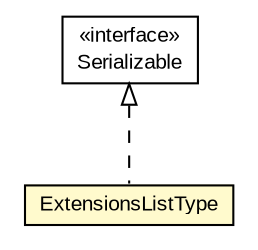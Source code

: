 #!/usr/local/bin/dot
#
# Class diagram 
# Generated by UMLGraph version R5_6-24-gf6e263 (http://www.umlgraph.org/)
#

digraph G {
	edge [fontname="arial",fontsize=10,labelfontname="arial",labelfontsize=10];
	node [fontname="arial",fontsize=10,shape=plaintext];
	nodesep=0.25;
	ranksep=0.5;
	// eu.europa.esig.jaxb.tsl.ExtensionsListType
	c356169 [label=<<table title="eu.europa.esig.jaxb.tsl.ExtensionsListType" border="0" cellborder="1" cellspacing="0" cellpadding="2" port="p" bgcolor="lemonChiffon" href="./ExtensionsListType.html">
		<tr><td><table border="0" cellspacing="0" cellpadding="1">
<tr><td align="center" balign="center"> ExtensionsListType </td></tr>
		</table></td></tr>
		</table>>, URL="./ExtensionsListType.html", fontname="arial", fontcolor="black", fontsize=10.0];
	//eu.europa.esig.jaxb.tsl.ExtensionsListType implements java.io.Serializable
	c356432:p -> c356169:p [dir=back,arrowtail=empty,style=dashed];
	// java.io.Serializable
	c356432 [label=<<table title="java.io.Serializable" border="0" cellborder="1" cellspacing="0" cellpadding="2" port="p" href="http://java.sun.com/j2se/1.4.2/docs/api/java/io/Serializable.html">
		<tr><td><table border="0" cellspacing="0" cellpadding="1">
<tr><td align="center" balign="center"> &#171;interface&#187; </td></tr>
<tr><td align="center" balign="center"> Serializable </td></tr>
		</table></td></tr>
		</table>>, URL="http://java.sun.com/j2se/1.4.2/docs/api/java/io/Serializable.html", fontname="arial", fontcolor="black", fontsize=10.0];
}

